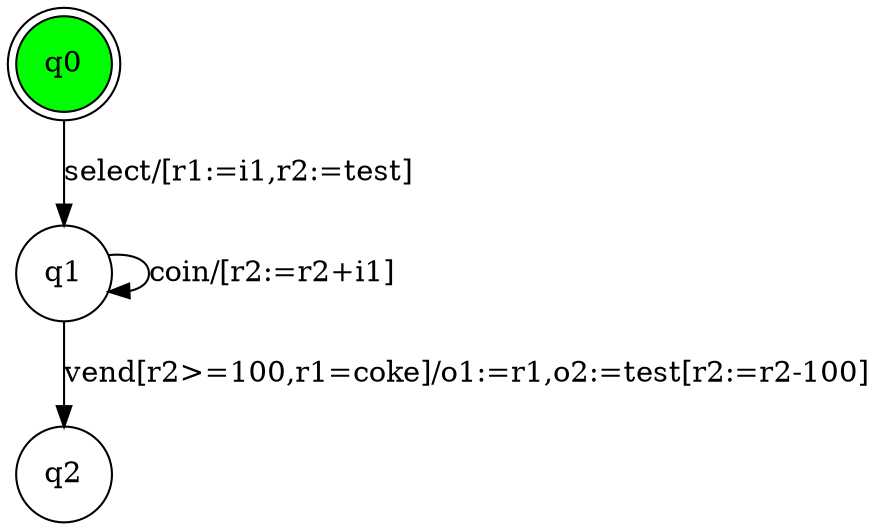 digraph G {
q0 [color="black" fillcolor="green" shape="doublecircle" style="filled"];
q1 [color="black" fillcolor="white" shape="circle" style="filled"];
q2 [color="black" fillcolor="white" shape="circle" style="filled"]q0 -> q1 [label="select/[r1:=i1,r2:=test]"];
q1 -> q1 [label="coin/[r2:=r2+i1]"];
q1 -> q2 [label="vend[r2>=100,r1=coke]/o1:=r1,o2:=test[r2:=r2-100]"]}